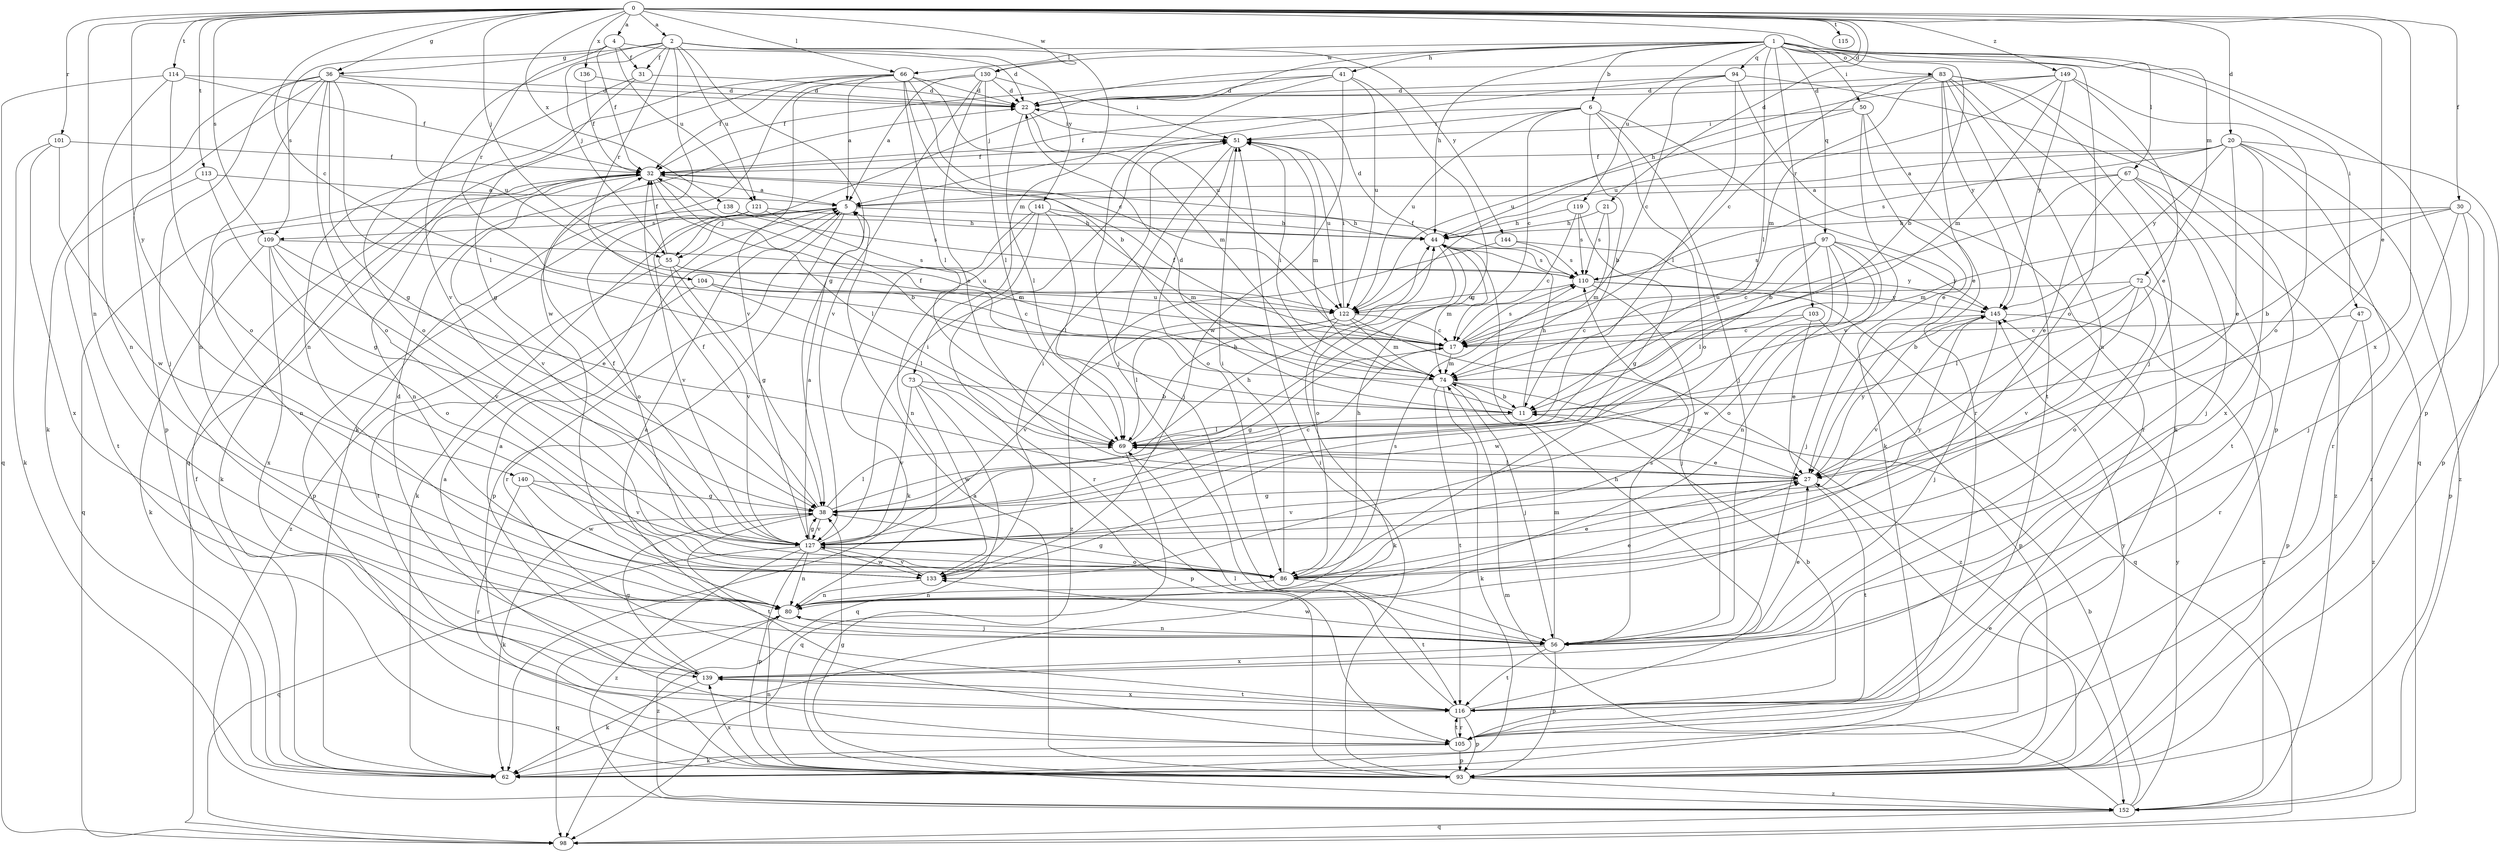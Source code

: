 strict digraph  {
0;
1;
2;
4;
5;
6;
11;
17;
20;
21;
22;
27;
30;
31;
32;
36;
38;
41;
44;
47;
50;
51;
55;
56;
62;
66;
67;
69;
72;
73;
74;
80;
83;
86;
93;
94;
97;
98;
101;
103;
104;
105;
109;
110;
113;
114;
115;
116;
119;
121;
122;
127;
130;
133;
136;
138;
139;
140;
141;
144;
145;
149;
152;
0 -> 2  [label=a];
0 -> 4  [label=a];
0 -> 17  [label=c];
0 -> 20  [label=d];
0 -> 21  [label=d];
0 -> 22  [label=d];
0 -> 27  [label=e];
0 -> 30  [label=f];
0 -> 36  [label=g];
0 -> 55  [label=j];
0 -> 66  [label=l];
0 -> 72  [label=m];
0 -> 80  [label=n];
0 -> 101  [label=r];
0 -> 109  [label=s];
0 -> 113  [label=t];
0 -> 114  [label=t];
0 -> 115  [label=t];
0 -> 130  [label=w];
0 -> 136  [label=x];
0 -> 138  [label=x];
0 -> 139  [label=x];
0 -> 140  [label=y];
0 -> 149  [label=z];
1 -> 6  [label=b];
1 -> 11  [label=b];
1 -> 41  [label=h];
1 -> 44  [label=h];
1 -> 47  [label=i];
1 -> 50  [label=i];
1 -> 55  [label=j];
1 -> 66  [label=l];
1 -> 67  [label=l];
1 -> 69  [label=l];
1 -> 83  [label=o];
1 -> 86  [label=o];
1 -> 93  [label=p];
1 -> 94  [label=q];
1 -> 97  [label=q];
1 -> 103  [label=r];
1 -> 119  [label=u];
1 -> 130  [label=w];
2 -> 31  [label=f];
2 -> 36  [label=g];
2 -> 38  [label=g];
2 -> 55  [label=j];
2 -> 73  [label=m];
2 -> 104  [label=r];
2 -> 121  [label=u];
2 -> 127  [label=v];
2 -> 133  [label=w];
2 -> 141  [label=y];
2 -> 144  [label=y];
4 -> 22  [label=d];
4 -> 31  [label=f];
4 -> 32  [label=f];
4 -> 104  [label=r];
4 -> 109  [label=s];
4 -> 121  [label=u];
5 -> 44  [label=h];
5 -> 55  [label=j];
5 -> 62  [label=k];
5 -> 93  [label=p];
5 -> 105  [label=r];
5 -> 109  [label=s];
6 -> 11  [label=b];
6 -> 17  [label=c];
6 -> 32  [label=f];
6 -> 51  [label=i];
6 -> 56  [label=j];
6 -> 62  [label=k];
6 -> 86  [label=o];
6 -> 122  [label=u];
11 -> 22  [label=d];
11 -> 44  [label=h];
11 -> 69  [label=l];
17 -> 32  [label=f];
17 -> 38  [label=g];
17 -> 74  [label=m];
17 -> 110  [label=s];
20 -> 5  [label=a];
20 -> 27  [label=e];
20 -> 32  [label=f];
20 -> 93  [label=p];
20 -> 105  [label=r];
20 -> 110  [label=s];
20 -> 139  [label=x];
20 -> 145  [label=y];
20 -> 152  [label=z];
21 -> 44  [label=h];
21 -> 74  [label=m];
21 -> 110  [label=s];
22 -> 51  [label=i];
22 -> 69  [label=l];
22 -> 74  [label=m];
27 -> 38  [label=g];
27 -> 69  [label=l];
27 -> 116  [label=t];
27 -> 127  [label=v];
27 -> 145  [label=y];
30 -> 11  [label=b];
30 -> 44  [label=h];
30 -> 56  [label=j];
30 -> 74  [label=m];
30 -> 93  [label=p];
30 -> 105  [label=r];
31 -> 22  [label=d];
31 -> 38  [label=g];
31 -> 86  [label=o];
32 -> 5  [label=a];
32 -> 11  [label=b];
32 -> 62  [label=k];
32 -> 69  [label=l];
32 -> 80  [label=n];
32 -> 98  [label=q];
32 -> 127  [label=v];
36 -> 22  [label=d];
36 -> 38  [label=g];
36 -> 56  [label=j];
36 -> 62  [label=k];
36 -> 69  [label=l];
36 -> 80  [label=n];
36 -> 86  [label=o];
36 -> 93  [label=p];
36 -> 122  [label=u];
38 -> 17  [label=c];
38 -> 32  [label=f];
38 -> 44  [label=h];
38 -> 62  [label=k];
38 -> 69  [label=l];
38 -> 116  [label=t];
38 -> 127  [label=v];
41 -> 22  [label=d];
41 -> 32  [label=f];
41 -> 38  [label=g];
41 -> 56  [label=j];
41 -> 122  [label=u];
41 -> 133  [label=w];
44 -> 22  [label=d];
44 -> 74  [label=m];
44 -> 86  [label=o];
44 -> 110  [label=s];
47 -> 17  [label=c];
47 -> 93  [label=p];
47 -> 152  [label=z];
50 -> 27  [label=e];
50 -> 51  [label=i];
50 -> 105  [label=r];
50 -> 122  [label=u];
50 -> 127  [label=v];
51 -> 32  [label=f];
51 -> 56  [label=j];
51 -> 74  [label=m];
51 -> 86  [label=o];
51 -> 122  [label=u];
55 -> 17  [label=c];
55 -> 32  [label=f];
55 -> 38  [label=g];
55 -> 122  [label=u];
55 -> 127  [label=v];
55 -> 152  [label=z];
56 -> 5  [label=a];
56 -> 27  [label=e];
56 -> 74  [label=m];
56 -> 80  [label=n];
56 -> 93  [label=p];
56 -> 110  [label=s];
56 -> 116  [label=t];
56 -> 133  [label=w];
56 -> 139  [label=x];
62 -> 32  [label=f];
62 -> 145  [label=y];
66 -> 5  [label=a];
66 -> 11  [label=b];
66 -> 17  [label=c];
66 -> 22  [label=d];
66 -> 32  [label=f];
66 -> 69  [label=l];
66 -> 80  [label=n];
66 -> 98  [label=q];
66 -> 122  [label=u];
66 -> 127  [label=v];
67 -> 5  [label=a];
67 -> 11  [label=b];
67 -> 27  [label=e];
67 -> 56  [label=j];
67 -> 116  [label=t];
67 -> 152  [label=z];
69 -> 27  [label=e];
69 -> 44  [label=h];
69 -> 98  [label=q];
72 -> 11  [label=b];
72 -> 69  [label=l];
72 -> 86  [label=o];
72 -> 105  [label=r];
72 -> 122  [label=u];
72 -> 127  [label=v];
73 -> 11  [label=b];
73 -> 93  [label=p];
73 -> 98  [label=q];
73 -> 127  [label=v];
73 -> 133  [label=w];
74 -> 11  [label=b];
74 -> 27  [label=e];
74 -> 32  [label=f];
74 -> 51  [label=i];
74 -> 56  [label=j];
74 -> 62  [label=k];
74 -> 116  [label=t];
80 -> 27  [label=e];
80 -> 56  [label=j];
80 -> 98  [label=q];
80 -> 110  [label=s];
80 -> 152  [label=z];
83 -> 17  [label=c];
83 -> 22  [label=d];
83 -> 27  [label=e];
83 -> 56  [label=j];
83 -> 62  [label=k];
83 -> 74  [label=m];
83 -> 80  [label=n];
83 -> 93  [label=p];
83 -> 116  [label=t];
83 -> 145  [label=y];
86 -> 27  [label=e];
86 -> 38  [label=g];
86 -> 44  [label=h];
86 -> 51  [label=i];
86 -> 80  [label=n];
86 -> 116  [label=t];
93 -> 5  [label=a];
93 -> 27  [label=e];
93 -> 38  [label=g];
93 -> 51  [label=i];
93 -> 80  [label=n];
93 -> 139  [label=x];
93 -> 152  [label=z];
94 -> 5  [label=a];
94 -> 17  [label=c];
94 -> 22  [label=d];
94 -> 69  [label=l];
94 -> 98  [label=q];
94 -> 105  [label=r];
97 -> 17  [label=c];
97 -> 56  [label=j];
97 -> 69  [label=l];
97 -> 80  [label=n];
97 -> 86  [label=o];
97 -> 110  [label=s];
97 -> 133  [label=w];
97 -> 145  [label=y];
101 -> 32  [label=f];
101 -> 62  [label=k];
101 -> 133  [label=w];
101 -> 139  [label=x];
103 -> 17  [label=c];
103 -> 27  [label=e];
103 -> 93  [label=p];
103 -> 133  [label=w];
104 -> 17  [label=c];
104 -> 69  [label=l];
104 -> 116  [label=t];
104 -> 122  [label=u];
105 -> 5  [label=a];
105 -> 62  [label=k];
105 -> 93  [label=p];
105 -> 116  [label=t];
109 -> 27  [label=e];
109 -> 62  [label=k];
109 -> 86  [label=o];
109 -> 110  [label=s];
109 -> 127  [label=v];
109 -> 139  [label=x];
110 -> 32  [label=f];
110 -> 56  [label=j];
110 -> 98  [label=q];
110 -> 122  [label=u];
110 -> 145  [label=y];
113 -> 5  [label=a];
113 -> 38  [label=g];
113 -> 116  [label=t];
114 -> 22  [label=d];
114 -> 32  [label=f];
114 -> 80  [label=n];
114 -> 86  [label=o];
114 -> 98  [label=q];
116 -> 11  [label=b];
116 -> 44  [label=h];
116 -> 69  [label=l];
116 -> 93  [label=p];
116 -> 105  [label=r];
116 -> 139  [label=x];
119 -> 17  [label=c];
119 -> 38  [label=g];
119 -> 44  [label=h];
119 -> 110  [label=s];
121 -> 44  [label=h];
121 -> 74  [label=m];
121 -> 86  [label=o];
121 -> 93  [label=p];
121 -> 127  [label=v];
122 -> 17  [label=c];
122 -> 51  [label=i];
122 -> 62  [label=k];
122 -> 69  [label=l];
122 -> 74  [label=m];
122 -> 127  [label=v];
122 -> 152  [label=z];
127 -> 5  [label=a];
127 -> 32  [label=f];
127 -> 38  [label=g];
127 -> 51  [label=i];
127 -> 80  [label=n];
127 -> 86  [label=o];
127 -> 93  [label=p];
127 -> 98  [label=q];
127 -> 133  [label=w];
127 -> 145  [label=y];
127 -> 152  [label=z];
130 -> 5  [label=a];
130 -> 22  [label=d];
130 -> 27  [label=e];
130 -> 51  [label=i];
130 -> 62  [label=k];
130 -> 69  [label=l];
130 -> 127  [label=v];
133 -> 51  [label=i];
133 -> 80  [label=n];
133 -> 127  [label=v];
136 -> 22  [label=d];
136 -> 32  [label=f];
138 -> 44  [label=h];
138 -> 80  [label=n];
138 -> 110  [label=s];
139 -> 5  [label=a];
139 -> 22  [label=d];
139 -> 38  [label=g];
139 -> 62  [label=k];
139 -> 116  [label=t];
140 -> 38  [label=g];
140 -> 105  [label=r];
140 -> 127  [label=v];
140 -> 133  [label=w];
141 -> 44  [label=h];
141 -> 62  [label=k];
141 -> 69  [label=l];
141 -> 74  [label=m];
141 -> 80  [label=n];
141 -> 105  [label=r];
144 -> 110  [label=s];
144 -> 145  [label=y];
144 -> 152  [label=z];
145 -> 17  [label=c];
145 -> 56  [label=j];
145 -> 127  [label=v];
145 -> 152  [label=z];
149 -> 22  [label=d];
149 -> 27  [label=e];
149 -> 44  [label=h];
149 -> 74  [label=m];
149 -> 86  [label=o];
149 -> 122  [label=u];
149 -> 145  [label=y];
152 -> 11  [label=b];
152 -> 74  [label=m];
152 -> 98  [label=q];
152 -> 145  [label=y];
}
